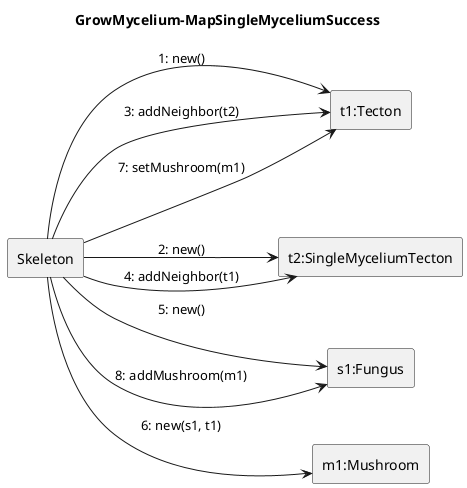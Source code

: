 @startuml Grow-mycelium/map-singlemycelium-success
left to right direction
title GrowMycelium-MapSingleMyceliumSuccess

rectangle Skeleton

rectangle "t1:Tecton" as t1
rectangle "t2:SingleMyceliumTecton" as t2
rectangle "s1:Fungus" as s1
rectangle "m1:Mushroom" as m1

Skeleton --> t1: 1: new()
Skeleton --> t2: 2: new()
Skeleton --> t1: 3: addNeighbor(t2)
Skeleton --> t2: 4: addNeighbor(t1)
Skeleton --> s1: 5: new()
Skeleton --> m1: 6: new(s1, t1)
Skeleton --> t1 : 7: setMushroom(m1)
Skeleton --> s1 : 8: addMushroom(m1)

@enduml